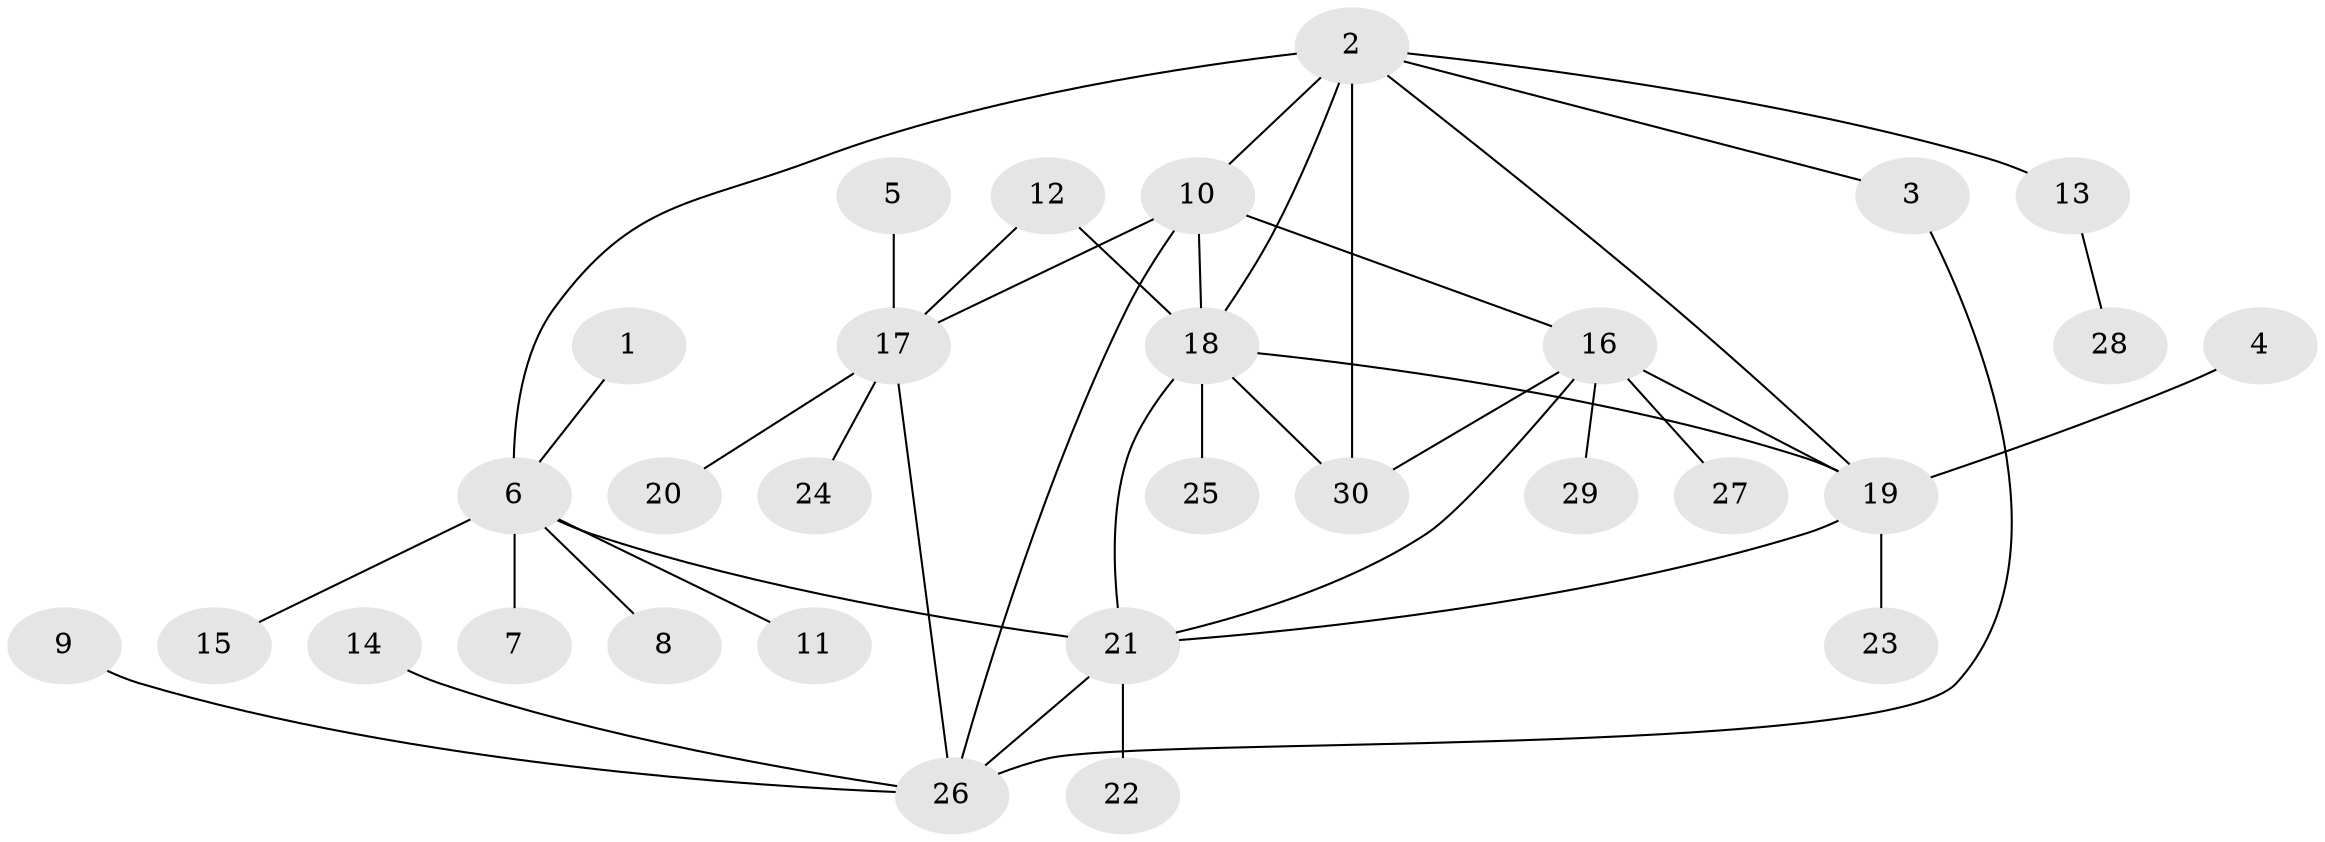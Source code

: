 // original degree distribution, {8: 0.08333333333333333, 5: 0.06666666666666667, 6: 0.03333333333333333, 10: 0.016666666666666666, 3: 0.05, 4: 0.05, 2: 0.15, 1: 0.55}
// Generated by graph-tools (version 1.1) at 2025/50/03/09/25 03:50:36]
// undirected, 30 vertices, 41 edges
graph export_dot {
graph [start="1"]
  node [color=gray90,style=filled];
  1;
  2;
  3;
  4;
  5;
  6;
  7;
  8;
  9;
  10;
  11;
  12;
  13;
  14;
  15;
  16;
  17;
  18;
  19;
  20;
  21;
  22;
  23;
  24;
  25;
  26;
  27;
  28;
  29;
  30;
  1 -- 6 [weight=1.0];
  2 -- 3 [weight=1.0];
  2 -- 6 [weight=1.0];
  2 -- 10 [weight=1.0];
  2 -- 13 [weight=1.0];
  2 -- 18 [weight=2.0];
  2 -- 19 [weight=1.0];
  2 -- 30 [weight=1.0];
  3 -- 26 [weight=1.0];
  4 -- 19 [weight=1.0];
  5 -- 17 [weight=1.0];
  6 -- 7 [weight=1.0];
  6 -- 8 [weight=1.0];
  6 -- 11 [weight=1.0];
  6 -- 15 [weight=1.0];
  6 -- 21 [weight=2.0];
  9 -- 26 [weight=1.0];
  10 -- 16 [weight=1.0];
  10 -- 17 [weight=1.0];
  10 -- 18 [weight=1.0];
  10 -- 26 [weight=1.0];
  12 -- 17 [weight=1.0];
  12 -- 18 [weight=2.0];
  13 -- 28 [weight=1.0];
  14 -- 26 [weight=1.0];
  16 -- 19 [weight=3.0];
  16 -- 21 [weight=1.0];
  16 -- 27 [weight=1.0];
  16 -- 29 [weight=1.0];
  16 -- 30 [weight=1.0];
  17 -- 20 [weight=1.0];
  17 -- 24 [weight=1.0];
  17 -- 26 [weight=1.0];
  18 -- 19 [weight=1.0];
  18 -- 21 [weight=1.0];
  18 -- 25 [weight=1.0];
  18 -- 30 [weight=1.0];
  19 -- 21 [weight=1.0];
  19 -- 23 [weight=1.0];
  21 -- 22 [weight=1.0];
  21 -- 26 [weight=1.0];
}
